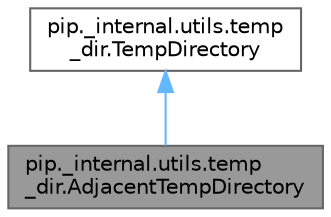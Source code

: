 digraph "pip._internal.utils.temp_dir.AdjacentTempDirectory"
{
 // LATEX_PDF_SIZE
  bgcolor="transparent";
  edge [fontname=Helvetica,fontsize=10,labelfontname=Helvetica,labelfontsize=10];
  node [fontname=Helvetica,fontsize=10,shape=box,height=0.2,width=0.4];
  Node1 [id="Node000001",label="pip._internal.utils.temp\l_dir.AdjacentTempDirectory",height=0.2,width=0.4,color="gray40", fillcolor="grey60", style="filled", fontcolor="black",tooltip=" "];
  Node2 -> Node1 [id="edge1_Node000001_Node000002",dir="back",color="steelblue1",style="solid",tooltip=" "];
  Node2 [id="Node000002",label="pip._internal.utils.temp\l_dir.TempDirectory",height=0.2,width=0.4,color="gray40", fillcolor="white", style="filled",URL="$classpip_1_1__internal_1_1utils_1_1temp__dir_1_1_temp_directory.html",tooltip=" "];
}

